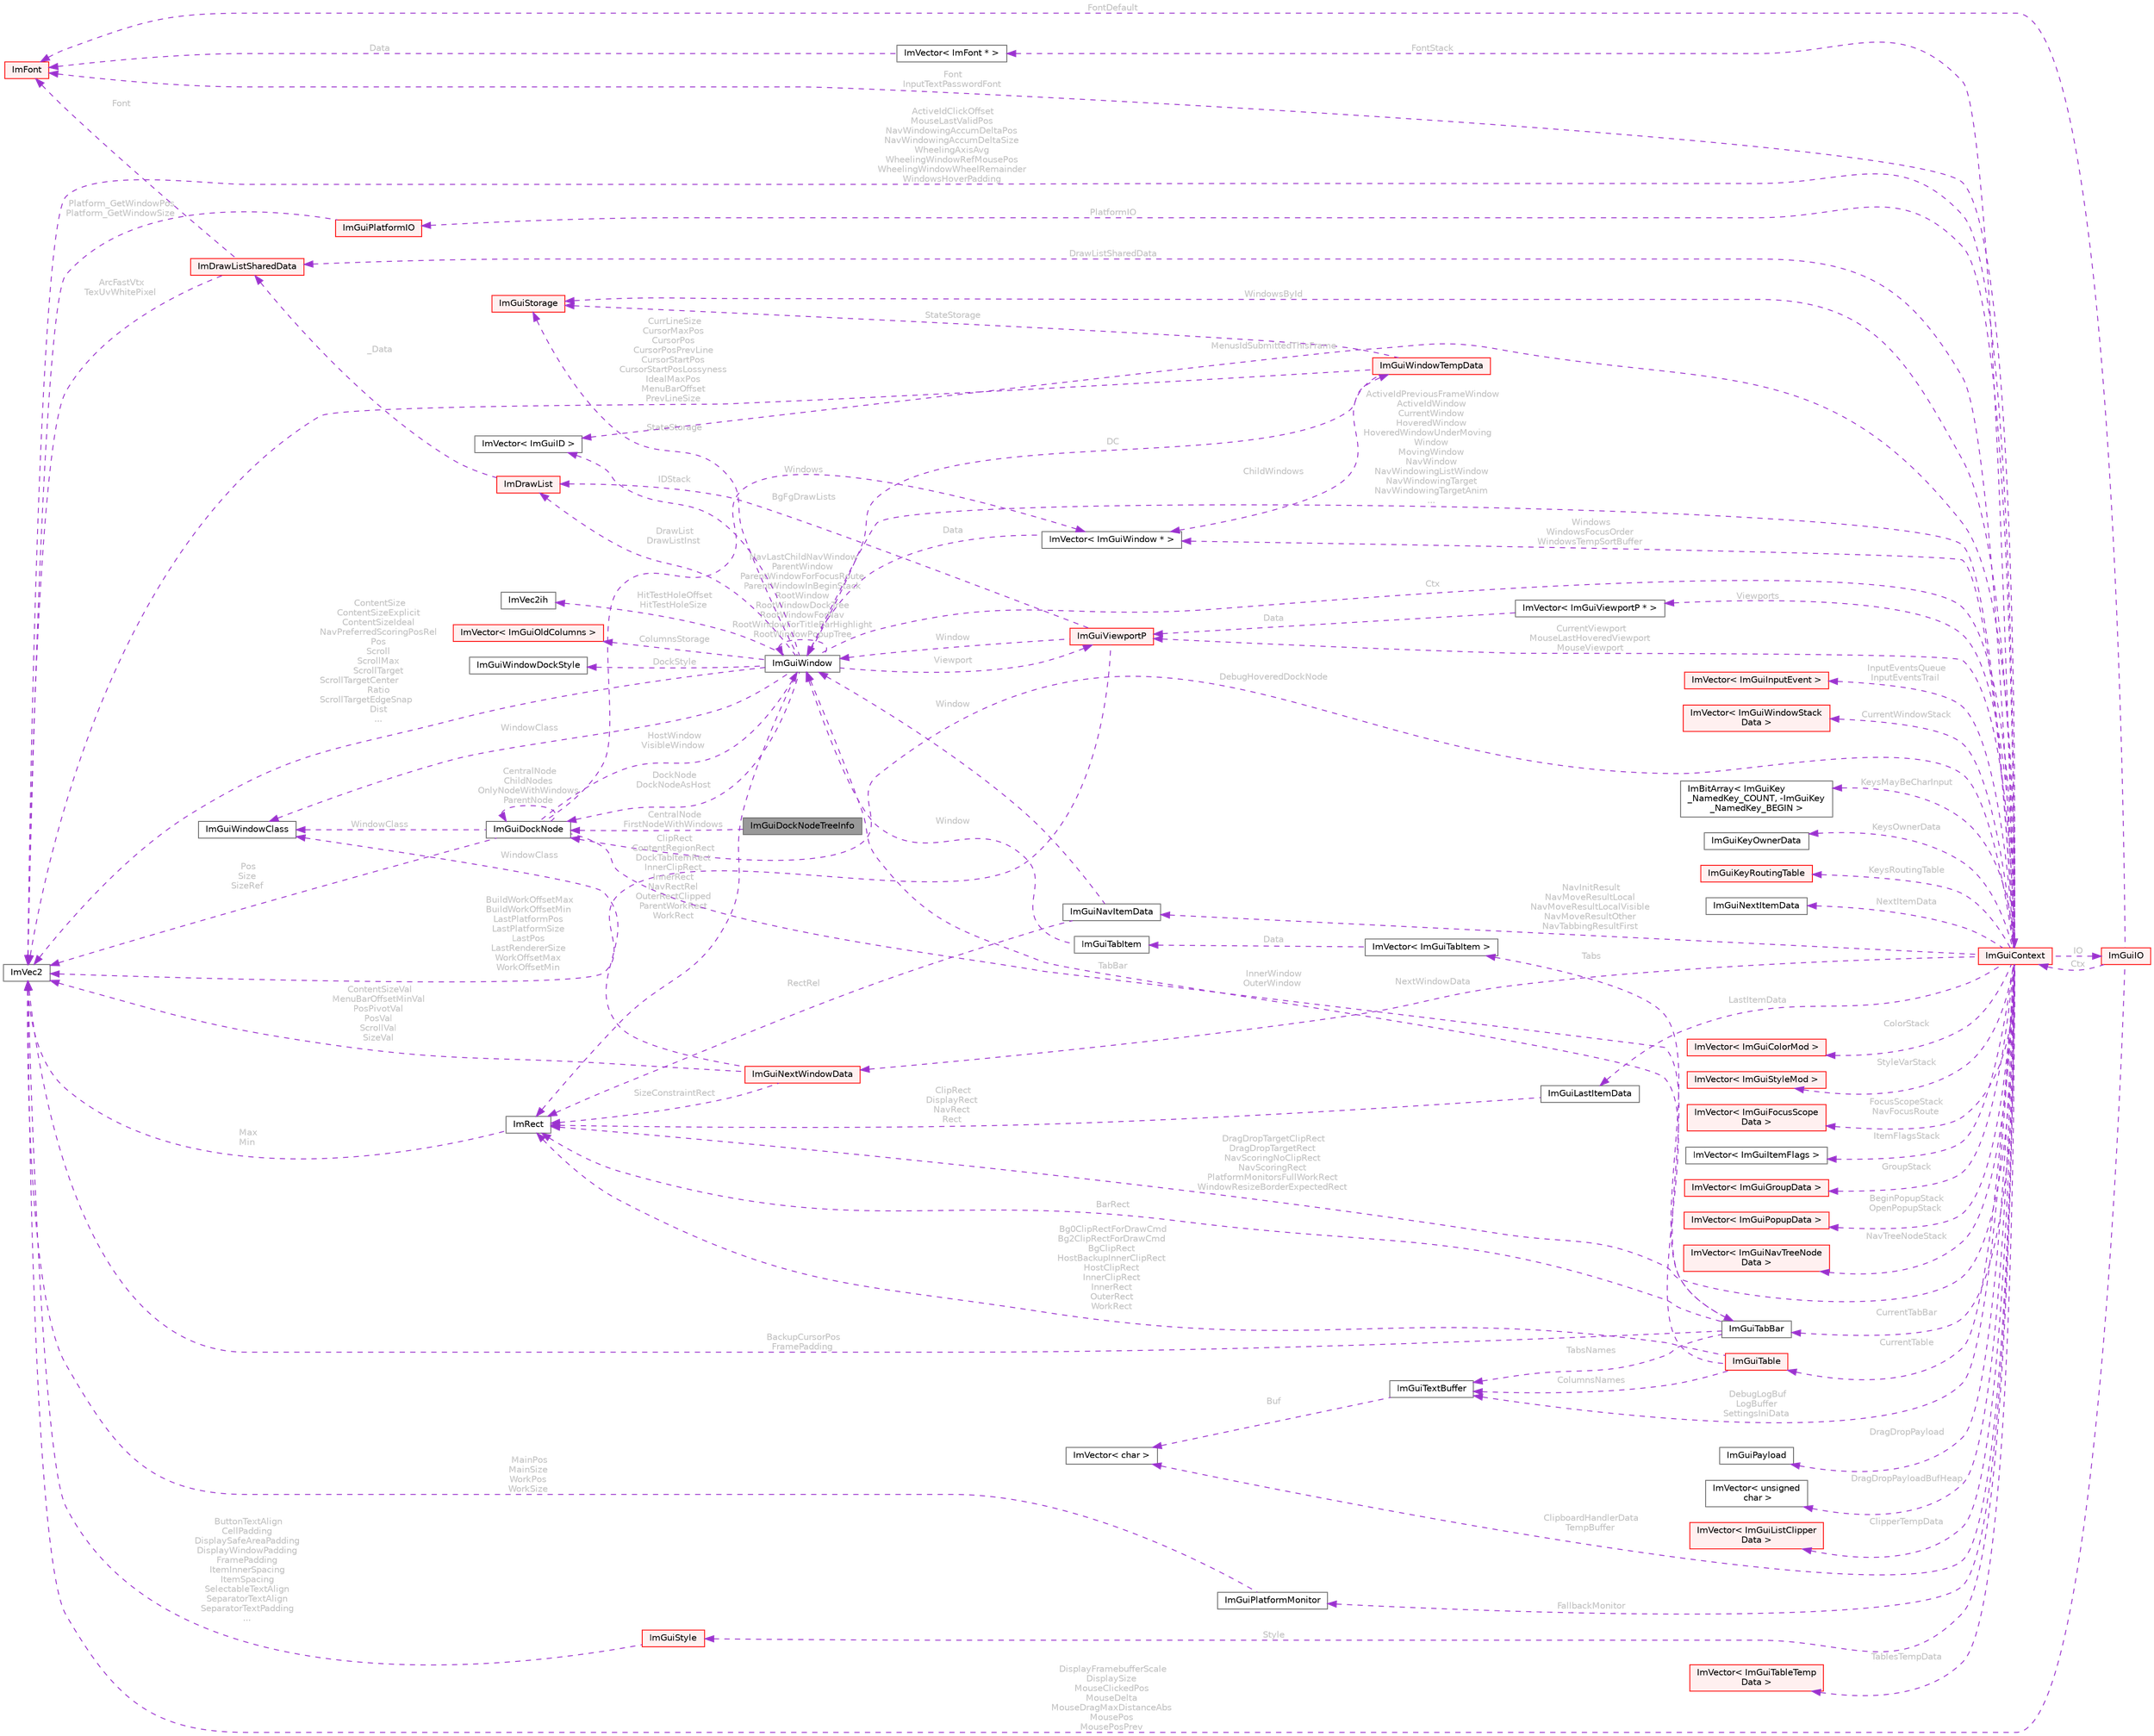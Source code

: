 digraph "ImGuiDockNodeTreeInfo"
{
 // LATEX_PDF_SIZE
  bgcolor="transparent";
  edge [fontname=Helvetica,fontsize=10,labelfontname=Helvetica,labelfontsize=10];
  node [fontname=Helvetica,fontsize=10,shape=box,height=0.2,width=0.4];
  rankdir="LR";
  Node1 [id="Node000001",label="ImGuiDockNodeTreeInfo",height=0.2,width=0.4,color="gray40", fillcolor="grey60", style="filled", fontcolor="black",tooltip=" "];
  Node2 -> Node1 [id="edge97_Node000001_Node000002",dir="back",color="darkorchid3",style="dashed",tooltip=" ",label=" CentralNode\nFirstNodeWithWindows",fontcolor="grey" ];
  Node2 [id="Node000002",label="ImGuiDockNode",height=0.2,width=0.4,color="gray40", fillcolor="white", style="filled",URL="$struct_im_gui_dock_node.html",tooltip=" "];
  Node2 -> Node2 [id="edge98_Node000002_Node000002",dir="back",color="darkorchid3",style="dashed",tooltip=" ",label=" CentralNode\nChildNodes\nOnlyNodeWithWindows\nParentNode",fontcolor="grey" ];
  Node3 -> Node2 [id="edge99_Node000002_Node000003",dir="back",color="darkorchid3",style="dashed",tooltip=" ",label=" Windows",fontcolor="grey" ];
  Node3 [id="Node000003",label="ImVector\< ImGuiWindow * \>",height=0.2,width=0.4,color="gray40", fillcolor="white", style="filled",URL="$struct_im_vector.html",tooltip=" "];
  Node4 -> Node3 [id="edge100_Node000003_Node000004",dir="back",color="darkorchid3",style="dashed",tooltip=" ",label=" Data",fontcolor="grey" ];
  Node4 [id="Node000004",label="ImGuiWindow",height=0.2,width=0.4,color="gray40", fillcolor="white", style="filled",URL="$struct_im_gui_window.html",tooltip=" "];
  Node5 -> Node4 [id="edge101_Node000004_Node000005",dir="back",color="darkorchid3",style="dashed",tooltip=" ",label=" Ctx",fontcolor="grey" ];
  Node5 [id="Node000005",label="ImGuiContext",height=0.2,width=0.4,color="red", fillcolor="#FFF0F0", style="filled",URL="$struct_im_gui_context.html",tooltip=" "];
  Node6 -> Node5 [id="edge102_Node000005_Node000006",dir="back",color="darkorchid3",style="dashed",tooltip=" ",label=" IO",fontcolor="grey" ];
  Node6 [id="Node000006",label="ImGuiIO",height=0.2,width=0.4,color="red", fillcolor="#FFF0F0", style="filled",URL="$struct_im_gui_i_o.html",tooltip=" "];
  Node7 -> Node6 [id="edge103_Node000006_Node000007",dir="back",color="darkorchid3",style="dashed",tooltip=" ",label=" DisplayFramebufferScale\nDisplaySize\nMouseClickedPos\nMouseDelta\nMouseDragMaxDistanceAbs\nMousePos\nMousePosPrev",fontcolor="grey" ];
  Node7 [id="Node000007",label="ImVec2",height=0.2,width=0.4,color="gray40", fillcolor="white", style="filled",URL="$struct_im_vec2.html",tooltip=" "];
  Node10 -> Node6 [id="edge104_Node000006_Node000010",dir="back",color="darkorchid3",style="dashed",tooltip=" ",label=" FontDefault",fontcolor="grey" ];
  Node10 [id="Node000010",label="ImFont",height=0.2,width=0.4,color="red", fillcolor="#FFF0F0", style="filled",URL="$struct_im_font.html",tooltip=" "];
  Node5 -> Node6 [id="edge105_Node000006_Node000005",dir="back",color="darkorchid3",style="dashed",tooltip=" ",label=" Ctx",fontcolor="grey" ];
  Node22 -> Node5 [id="edge106_Node000005_Node000022",dir="back",color="darkorchid3",style="dashed",tooltip=" ",label=" PlatformIO",fontcolor="grey" ];
  Node22 [id="Node000022",label="ImGuiPlatformIO",height=0.2,width=0.4,color="red", fillcolor="#FFF0F0", style="filled",URL="$struct_im_gui_platform_i_o.html",tooltip=" "];
  Node7 -> Node22 [id="edge107_Node000022_Node000007",dir="back",color="darkorchid3",style="dashed",tooltip=" ",label=" Platform_GetWindowPos\nPlatform_GetWindowSize",fontcolor="grey" ];
  Node43 -> Node5 [id="edge108_Node000005_Node000043",dir="back",color="darkorchid3",style="dashed",tooltip=" ",label=" Style",fontcolor="grey" ];
  Node43 [id="Node000043",label="ImGuiStyle",height=0.2,width=0.4,color="red", fillcolor="#FFF0F0", style="filled",URL="$struct_im_gui_style.html",tooltip=" "];
  Node7 -> Node43 [id="edge109_Node000043_Node000007",dir="back",color="darkorchid3",style="dashed",tooltip=" ",label=" ButtonTextAlign\nCellPadding\nDisplaySafeAreaPadding\nDisplayWindowPadding\nFramePadding\nItemInnerSpacing\nItemSpacing\nSelectableTextAlign\nSeparatorTextAlign\nSeparatorTextPadding\n...",fontcolor="grey" ];
  Node10 -> Node5 [id="edge110_Node000005_Node000010",dir="back",color="darkorchid3",style="dashed",tooltip=" ",label=" Font\nInputTextPasswordFont",fontcolor="grey" ];
  Node35 -> Node5 [id="edge111_Node000005_Node000035",dir="back",color="darkorchid3",style="dashed",tooltip=" ",label=" DrawListSharedData",fontcolor="grey" ];
  Node35 [id="Node000035",label="ImDrawListSharedData",height=0.2,width=0.4,color="red", fillcolor="#FFF0F0", style="filled",URL="$struct_im_draw_list_shared_data.html",tooltip=" "];
  Node7 -> Node35 [id="edge112_Node000035_Node000007",dir="back",color="darkorchid3",style="dashed",tooltip=" ",label=" ArcFastVtx\nTexUvWhitePixel",fontcolor="grey" ];
  Node10 -> Node35 [id="edge113_Node000035_Node000010",dir="back",color="darkorchid3",style="dashed",tooltip=" ",label=" Font",fontcolor="grey" ];
  Node44 -> Node5 [id="edge114_Node000005_Node000044",dir="back",color="darkorchid3",style="dashed",tooltip=" ",label=" InputEventsQueue\nInputEventsTrail",fontcolor="grey" ];
  Node44 [id="Node000044",label="ImVector\< ImGuiInputEvent \>",height=0.2,width=0.4,color="red", fillcolor="#FFF0F0", style="filled",URL="$struct_im_vector.html",tooltip=" "];
  Node3 -> Node5 [id="edge115_Node000005_Node000003",dir="back",color="darkorchid3",style="dashed",tooltip=" ",label=" Windows\nWindowsFocusOrder\nWindowsTempSortBuffer",fontcolor="grey" ];
  Node53 -> Node5 [id="edge116_Node000005_Node000053",dir="back",color="darkorchid3",style="dashed",tooltip=" ",label=" CurrentWindowStack",fontcolor="grey" ];
  Node53 [id="Node000053",label="ImVector\< ImGuiWindowStack\lData \>",height=0.2,width=0.4,color="red", fillcolor="#FFF0F0", style="filled",URL="$struct_im_vector.html",tooltip=" "];
  Node58 -> Node5 [id="edge117_Node000005_Node000058",dir="back",color="darkorchid3",style="dashed",tooltip=" ",label=" WindowsById",fontcolor="grey" ];
  Node58 [id="Node000058",label="ImGuiStorage",height=0.2,width=0.4,color="red", fillcolor="#FFF0F0", style="filled",URL="$struct_im_gui_storage.html",tooltip=" "];
  Node7 -> Node5 [id="edge118_Node000005_Node000007",dir="back",color="darkorchid3",style="dashed",tooltip=" ",label=" ActiveIdClickOffset\nMouseLastValidPos\nNavWindowingAccumDeltaPos\nNavWindowingAccumDeltaSize\nWheelingAxisAvg\nWheelingWindowRefMousePos\nWheelingWindowWheelRemainder\nWindowsHoverPadding",fontcolor="grey" ];
  Node4 -> Node5 [id="edge119_Node000005_Node000004",dir="back",color="darkorchid3",style="dashed",tooltip=" ",label=" ActiveIdPreviousFrameWindow\nActiveIdWindow\nCurrentWindow\nHoveredWindow\nHoveredWindowUnderMoving\lWindow\nMovingWindow\nNavWindow\nNavWindowingListWindow\nNavWindowingTarget\nNavWindowingTargetAnim\n...",fontcolor="grey" ];
  Node61 -> Node5 [id="edge120_Node000005_Node000061",dir="back",color="darkorchid3",style="dashed",tooltip=" ",label=" KeysMayBeCharInput",fontcolor="grey" ];
  Node61 [id="Node000061",label="ImBitArray\< ImGuiKey\l_NamedKey_COUNT, -ImGuiKey\l_NamedKey_BEGIN \>",height=0.2,width=0.4,color="gray40", fillcolor="white", style="filled",URL="$struct_im_bit_array.html",tooltip=" "];
  Node62 -> Node5 [id="edge121_Node000005_Node000062",dir="back",color="darkorchid3",style="dashed",tooltip=" ",label=" KeysOwnerData",fontcolor="grey" ];
  Node62 [id="Node000062",label="ImGuiKeyOwnerData",height=0.2,width=0.4,color="gray40", fillcolor="white", style="filled",URL="$struct_im_gui_key_owner_data.html",tooltip=" "];
  Node63 -> Node5 [id="edge122_Node000005_Node000063",dir="back",color="darkorchid3",style="dashed",tooltip=" ",label=" KeysRoutingTable",fontcolor="grey" ];
  Node63 [id="Node000063",label="ImGuiKeyRoutingTable",height=0.2,width=0.4,color="red", fillcolor="#FFF0F0", style="filled",URL="$struct_im_gui_key_routing_table.html",tooltip=" "];
  Node66 -> Node5 [id="edge123_Node000005_Node000066",dir="back",color="darkorchid3",style="dashed",tooltip=" ",label=" NextItemData",fontcolor="grey" ];
  Node66 [id="Node000066",label="ImGuiNextItemData",height=0.2,width=0.4,color="gray40", fillcolor="white", style="filled",URL="$struct_im_gui_next_item_data.html",tooltip=" "];
  Node55 -> Node5 [id="edge124_Node000005_Node000055",dir="back",color="darkorchid3",style="dashed",tooltip=" ",label=" LastItemData",fontcolor="grey" ];
  Node55 [id="Node000055",label="ImGuiLastItemData",height=0.2,width=0.4,color="gray40", fillcolor="white", style="filled",URL="$struct_im_gui_last_item_data.html",tooltip=" "];
  Node56 -> Node55 [id="edge125_Node000055_Node000056",dir="back",color="darkorchid3",style="dashed",tooltip=" ",label=" ClipRect\nDisplayRect\nNavRect\nRect",fontcolor="grey" ];
  Node56 [id="Node000056",label="ImRect",height=0.2,width=0.4,color="gray40", fillcolor="white", style="filled",URL="$struct_im_rect.html",tooltip=" "];
  Node7 -> Node56 [id="edge126_Node000056_Node000007",dir="back",color="darkorchid3",style="dashed",tooltip=" ",label=" Max\nMin",fontcolor="grey" ];
  Node67 -> Node5 [id="edge127_Node000005_Node000067",dir="back",color="darkorchid3",style="dashed",tooltip=" ",label=" NextWindowData",fontcolor="grey" ];
  Node67 [id="Node000067",label="ImGuiNextWindowData",height=0.2,width=0.4,color="red", fillcolor="#FFF0F0", style="filled",URL="$struct_im_gui_next_window_data.html",tooltip=" "];
  Node7 -> Node67 [id="edge128_Node000067_Node000007",dir="back",color="darkorchid3",style="dashed",tooltip=" ",label=" ContentSizeVal\nMenuBarOffsetMinVal\nPosPivotVal\nPosVal\nScrollVal\nSizeVal",fontcolor="grey" ];
  Node56 -> Node67 [id="edge129_Node000067_Node000056",dir="back",color="darkorchid3",style="dashed",tooltip=" ",label=" SizeConstraintRect",fontcolor="grey" ];
  Node69 -> Node67 [id="edge130_Node000067_Node000069",dir="back",color="darkorchid3",style="dashed",tooltip=" ",label=" WindowClass",fontcolor="grey" ];
  Node69 [id="Node000069",label="ImGuiWindowClass",height=0.2,width=0.4,color="gray40", fillcolor="white", style="filled",URL="$struct_im_gui_window_class.html",tooltip=" "];
  Node70 -> Node5 [id="edge131_Node000005_Node000070",dir="back",color="darkorchid3",style="dashed",tooltip=" ",label=" ColorStack",fontcolor="grey" ];
  Node70 [id="Node000070",label="ImVector\< ImGuiColorMod \>",height=0.2,width=0.4,color="red", fillcolor="#FFF0F0", style="filled",URL="$struct_im_vector.html",tooltip=" "];
  Node72 -> Node5 [id="edge132_Node000005_Node000072",dir="back",color="darkorchid3",style="dashed",tooltip=" ",label=" StyleVarStack",fontcolor="grey" ];
  Node72 [id="Node000072",label="ImVector\< ImGuiStyleMod \>",height=0.2,width=0.4,color="red", fillcolor="#FFF0F0", style="filled",URL="$struct_im_vector.html",tooltip=" "];
  Node9 -> Node5 [id="edge133_Node000005_Node000009",dir="back",color="darkorchid3",style="dashed",tooltip=" ",label=" FontStack",fontcolor="grey" ];
  Node9 [id="Node000009",label="ImVector\< ImFont * \>",height=0.2,width=0.4,color="gray40", fillcolor="white", style="filled",URL="$struct_im_vector.html",tooltip=" "];
  Node10 -> Node9 [id="edge134_Node000009_Node000010",dir="back",color="darkorchid3",style="dashed",tooltip=" ",label=" Data",fontcolor="grey" ];
  Node74 -> Node5 [id="edge135_Node000005_Node000074",dir="back",color="darkorchid3",style="dashed",tooltip=" ",label=" FocusScopeStack\nNavFocusRoute",fontcolor="grey" ];
  Node74 [id="Node000074",label="ImVector\< ImGuiFocusScope\lData \>",height=0.2,width=0.4,color="red", fillcolor="#FFF0F0", style="filled",URL="$struct_im_vector.html",tooltip=" "];
  Node76 -> Node5 [id="edge136_Node000005_Node000076",dir="back",color="darkorchid3",style="dashed",tooltip=" ",label=" ItemFlagsStack",fontcolor="grey" ];
  Node76 [id="Node000076",label="ImVector\< ImGuiItemFlags \>",height=0.2,width=0.4,color="gray40", fillcolor="white", style="filled",URL="$struct_im_vector.html",tooltip=" "];
  Node77 -> Node5 [id="edge137_Node000005_Node000077",dir="back",color="darkorchid3",style="dashed",tooltip=" ",label=" GroupStack",fontcolor="grey" ];
  Node77 [id="Node000077",label="ImVector\< ImGuiGroupData \>",height=0.2,width=0.4,color="red", fillcolor="#FFF0F0", style="filled",URL="$struct_im_vector.html",tooltip=" "];
  Node80 -> Node5 [id="edge138_Node000005_Node000080",dir="back",color="darkorchid3",style="dashed",tooltip=" ",label=" BeginPopupStack\nOpenPopupStack",fontcolor="grey" ];
  Node80 [id="Node000080",label="ImVector\< ImGuiPopupData \>",height=0.2,width=0.4,color="red", fillcolor="#FFF0F0", style="filled",URL="$struct_im_vector.html",tooltip=" "];
  Node82 -> Node5 [id="edge139_Node000005_Node000082",dir="back",color="darkorchid3",style="dashed",tooltip=" ",label=" NavTreeNodeStack",fontcolor="grey" ];
  Node82 [id="Node000082",label="ImVector\< ImGuiNavTreeNode\lData \>",height=0.2,width=0.4,color="red", fillcolor="#FFF0F0", style="filled",URL="$struct_im_vector.html",tooltip=" "];
  Node84 -> Node5 [id="edge140_Node000005_Node000084",dir="back",color="darkorchid3",style="dashed",tooltip=" ",label=" Viewports",fontcolor="grey" ];
  Node84 [id="Node000084",label="ImVector\< ImGuiViewportP * \>",height=0.2,width=0.4,color="gray40", fillcolor="white", style="filled",URL="$struct_im_vector.html",tooltip=" "];
  Node85 -> Node84 [id="edge141_Node000084_Node000085",dir="back",color="darkorchid3",style="dashed",tooltip=" ",label=" Data",fontcolor="grey" ];
  Node85 [id="Node000085",label="ImGuiViewportP",height=0.2,width=0.4,color="red", fillcolor="#FFF0F0", style="filled",URL="$struct_im_gui_viewport_p.html",tooltip=" "];
  Node4 -> Node85 [id="edge142_Node000085_Node000004",dir="back",color="darkorchid3",style="dashed",tooltip=" ",label=" Window",fontcolor="grey" ];
  Node7 -> Node85 [id="edge143_Node000085_Node000007",dir="back",color="darkorchid3",style="dashed",tooltip=" ",label=" BuildWorkOffsetMax\nBuildWorkOffsetMin\nLastPlatformPos\nLastPlatformSize\nLastPos\nLastRendererSize\nWorkOffsetMax\nWorkOffsetMin",fontcolor="grey" ];
  Node29 -> Node85 [id="edge144_Node000085_Node000029",dir="back",color="darkorchid3",style="dashed",tooltip=" ",label=" BgFgDrawLists",fontcolor="grey" ];
  Node29 [id="Node000029",label="ImDrawList",height=0.2,width=0.4,color="red", fillcolor="#FFF0F0", style="filled",URL="$struct_im_draw_list.html",tooltip=" "];
  Node35 -> Node29 [id="edge145_Node000029_Node000035",dir="back",color="darkorchid3",style="dashed",tooltip=" ",label=" _Data",fontcolor="grey" ];
  Node85 -> Node5 [id="edge146_Node000005_Node000085",dir="back",color="darkorchid3",style="dashed",tooltip=" ",label=" CurrentViewport\nMouseLastHoveredViewport\nMouseViewport",fontcolor="grey" ];
  Node24 -> Node5 [id="edge147_Node000005_Node000024",dir="back",color="darkorchid3",style="dashed",tooltip=" ",label=" FallbackMonitor",fontcolor="grey" ];
  Node24 [id="Node000024",label="ImGuiPlatformMonitor",height=0.2,width=0.4,color="gray40", fillcolor="white", style="filled",URL="$struct_im_gui_platform_monitor.html",tooltip=" "];
  Node7 -> Node24 [id="edge148_Node000024_Node000007",dir="back",color="darkorchid3",style="dashed",tooltip=" ",label=" MainPos\nMainSize\nWorkPos\nWorkSize",fontcolor="grey" ];
  Node56 -> Node5 [id="edge149_Node000005_Node000056",dir="back",color="darkorchid3",style="dashed",tooltip=" ",label=" DragDropTargetClipRect\nDragDropTargetRect\nNavScoringNoClipRect\nNavScoringRect\nPlatformMonitorsFullWorkRect\nWindowResizeBorderExpectedRect",fontcolor="grey" ];
  Node87 -> Node5 [id="edge150_Node000005_Node000087",dir="back",color="darkorchid3",style="dashed",tooltip=" ",label=" NavInitResult\nNavMoveResultLocal\nNavMoveResultLocalVisible\nNavMoveResultOther\nNavTabbingResultFirst",fontcolor="grey" ];
  Node87 [id="Node000087",label="ImGuiNavItemData",height=0.2,width=0.4,color="gray40", fillcolor="white", style="filled",URL="$struct_im_gui_nav_item_data.html",tooltip=" "];
  Node4 -> Node87 [id="edge151_Node000087_Node000004",dir="back",color="darkorchid3",style="dashed",tooltip=" ",label=" Window",fontcolor="grey" ];
  Node56 -> Node87 [id="edge152_Node000087_Node000056",dir="back",color="darkorchid3",style="dashed",tooltip=" ",label=" RectRel",fontcolor="grey" ];
  Node88 -> Node5 [id="edge153_Node000005_Node000088",dir="back",color="darkorchid3",style="dashed",tooltip=" ",label=" DragDropPayload",fontcolor="grey" ];
  Node88 [id="Node000088",label="ImGuiPayload",height=0.2,width=0.4,color="gray40", fillcolor="white", style="filled",URL="$struct_im_gui_payload.html",tooltip=" "];
  Node89 -> Node5 [id="edge154_Node000005_Node000089",dir="back",color="darkorchid3",style="dashed",tooltip=" ",label=" DragDropPayloadBufHeap",fontcolor="grey" ];
  Node89 [id="Node000089",label="ImVector\< unsigned\l char \>",height=0.2,width=0.4,color="gray40", fillcolor="white", style="filled",URL="$struct_im_vector.html",tooltip=" "];
  Node90 -> Node5 [id="edge155_Node000005_Node000090",dir="back",color="darkorchid3",style="dashed",tooltip=" ",label=" ClipperTempData",fontcolor="grey" ];
  Node90 [id="Node000090",label="ImVector\< ImGuiListClipper\lData \>",height=0.2,width=0.4,color="red", fillcolor="#FFF0F0", style="filled",URL="$struct_im_vector.html",tooltip=" "];
  Node95 -> Node5 [id="edge156_Node000005_Node000095",dir="back",color="darkorchid3",style="dashed",tooltip=" ",label=" CurrentTable",fontcolor="grey" ];
  Node95 [id="Node000095",label="ImGuiTable",height=0.2,width=0.4,color="red", fillcolor="#FFF0F0", style="filled",URL="$struct_im_gui_table.html",tooltip=" "];
  Node56 -> Node95 [id="edge157_Node000095_Node000056",dir="back",color="darkorchid3",style="dashed",tooltip=" ",label=" Bg0ClipRectForDrawCmd\nBg2ClipRectForDrawCmd\nBgClipRect\nHostBackupInnerClipRect\nHostClipRect\nInnerClipRect\nInnerRect\nOuterRect\nWorkRect",fontcolor="grey" ];
  Node4 -> Node95 [id="edge158_Node000095_Node000004",dir="back",color="darkorchid3",style="dashed",tooltip=" ",label=" InnerWindow\nOuterWindow",fontcolor="grey" ];
  Node102 -> Node95 [id="edge159_Node000095_Node000102",dir="back",color="darkorchid3",style="dashed",tooltip=" ",label=" ColumnsNames",fontcolor="grey" ];
  Node102 [id="Node000102",label="ImGuiTextBuffer",height=0.2,width=0.4,color="gray40", fillcolor="white", style="filled",URL="$struct_im_gui_text_buffer.html",tooltip=" "];
  Node103 -> Node102 [id="edge160_Node000102_Node000103",dir="back",color="darkorchid3",style="dashed",tooltip=" ",label=" Buf",fontcolor="grey" ];
  Node103 [id="Node000103",label="ImVector\< char \>",height=0.2,width=0.4,color="gray40", fillcolor="white", style="filled",URL="$struct_im_vector.html",tooltip=" "];
  Node109 -> Node5 [id="edge161_Node000005_Node000109",dir="back",color="darkorchid3",style="dashed",tooltip=" ",label=" TablesTempData",fontcolor="grey" ];
  Node109 [id="Node000109",label="ImVector\< ImGuiTableTemp\lData \>",height=0.2,width=0.4,color="red", fillcolor="#FFF0F0", style="filled",URL="$struct_im_vector.html",tooltip=" "];
  Node112 -> Node5 [id="edge162_Node000005_Node000112",dir="back",color="darkorchid3",style="dashed",tooltip=" ",label=" CurrentTabBar",fontcolor="grey" ];
  Node112 [id="Node000112",label="ImGuiTabBar",height=0.2,width=0.4,color="gray40", fillcolor="white", style="filled",URL="$struct_im_gui_tab_bar.html",tooltip=" "];
  Node113 -> Node112 [id="edge163_Node000112_Node000113",dir="back",color="darkorchid3",style="dashed",tooltip=" ",label=" Tabs",fontcolor="grey" ];
  Node113 [id="Node000113",label="ImVector\< ImGuiTabItem \>",height=0.2,width=0.4,color="gray40", fillcolor="white", style="filled",URL="$struct_im_vector.html",tooltip=" "];
  Node114 -> Node113 [id="edge164_Node000113_Node000114",dir="back",color="darkorchid3",style="dashed",tooltip=" ",label=" Data",fontcolor="grey" ];
  Node114 [id="Node000114",label="ImGuiTabItem",height=0.2,width=0.4,color="gray40", fillcolor="white", style="filled",URL="$struct_im_gui_tab_item.html",tooltip=" "];
  Node4 -> Node114 [id="edge165_Node000114_Node000004",dir="back",color="darkorchid3",style="dashed",tooltip=" ",label=" Window",fontcolor="grey" ];
  Node56 -> Node112 [id="edge166_Node000112_Node000056",dir="back",color="darkorchid3",style="dashed",tooltip=" ",label=" BarRect",fontcolor="grey" ];
  Node7 -> Node112 [id="edge167_Node000112_Node000007",dir="back",color="darkorchid3",style="dashed",tooltip=" ",label=" BackupCursorPos\nFramePadding",fontcolor="grey" ];
  Node102 -> Node112 [id="edge168_Node000112_Node000102",dir="back",color="darkorchid3",style="dashed",tooltip=" ",label=" TabsNames",fontcolor="grey" ];
  Node103 -> Node5 [id="edge169_Node000005_Node000103",dir="back",color="darkorchid3",style="dashed",tooltip=" ",label=" ClipboardHandlerData\nTempBuffer",fontcolor="grey" ];
  Node124 -> Node5 [id="edge170_Node000005_Node000124",dir="back",color="darkorchid3",style="dashed",tooltip=" ",label=" MenusIdSubmittedThisFrame",fontcolor="grey" ];
  Node124 [id="Node000124",label="ImVector\< ImGuiID \>",height=0.2,width=0.4,color="gray40", fillcolor="white", style="filled",URL="$struct_im_vector.html",tooltip=" "];
  Node102 -> Node5 [id="edge171_Node000005_Node000102",dir="back",color="darkorchid3",style="dashed",tooltip=" ",label=" DebugLogBuf\nLogBuffer\nSettingsIniData",fontcolor="grey" ];
  Node2 -> Node5 [id="edge172_Node000005_Node000002",dir="back",color="darkorchid3",style="dashed",tooltip=" ",label=" DebugHoveredDockNode",fontcolor="grey" ];
  Node69 -> Node4 [id="edge173_Node000004_Node000069",dir="back",color="darkorchid3",style="dashed",tooltip=" ",label=" WindowClass",fontcolor="grey" ];
  Node85 -> Node4 [id="edge174_Node000004_Node000085",dir="back",color="darkorchid3",style="dashed",tooltip=" ",label=" Viewport",fontcolor="grey" ];
  Node7 -> Node4 [id="edge175_Node000004_Node000007",dir="back",color="darkorchid3",style="dashed",tooltip=" ",label=" ContentSize\nContentSizeExplicit\nContentSizeIdeal\nNavPreferredScoringPosRel\nPos\nScroll\nScrollMax\nScrollTarget\nScrollTargetCenter\lRatio\nScrollTargetEdgeSnap\lDist\n...",fontcolor="grey" ];
  Node124 -> Node4 [id="edge176_Node000004_Node000124",dir="back",color="darkorchid3",style="dashed",tooltip=" ",label=" IDStack",fontcolor="grey" ];
  Node148 -> Node4 [id="edge177_Node000004_Node000148",dir="back",color="darkorchid3",style="dashed",tooltip=" ",label=" DC",fontcolor="grey" ];
  Node148 [id="Node000148",label="ImGuiWindowTempData",height=0.2,width=0.4,color="red", fillcolor="#FFF0F0", style="filled",URL="$struct_im_gui_window_temp_data.html",tooltip=" "];
  Node7 -> Node148 [id="edge178_Node000148_Node000007",dir="back",color="darkorchid3",style="dashed",tooltip=" ",label=" CurrLineSize\nCursorMaxPos\nCursorPos\nCursorPosPrevLine\nCursorStartPos\nCursorStartPosLossyness\nIdealMaxPos\nMenuBarOffset\nPrevLineSize",fontcolor="grey" ];
  Node3 -> Node148 [id="edge179_Node000148_Node000003",dir="back",color="darkorchid3",style="dashed",tooltip=" ",label=" ChildWindows",fontcolor="grey" ];
  Node58 -> Node148 [id="edge180_Node000148_Node000058",dir="back",color="darkorchid3",style="dashed",tooltip=" ",label=" StateStorage",fontcolor="grey" ];
  Node56 -> Node4 [id="edge181_Node000004_Node000056",dir="back",color="darkorchid3",style="dashed",tooltip=" ",label=" ClipRect\nContentRegionRect\nDockTabItemRect\nInnerClipRect\nInnerRect\nNavRectRel\nOuterRectClipped\nParentWorkRect\nWorkRect",fontcolor="grey" ];
  Node133 -> Node4 [id="edge182_Node000004_Node000133",dir="back",color="darkorchid3",style="dashed",tooltip=" ",label=" HitTestHoleOffset\nHitTestHoleSize",fontcolor="grey" ];
  Node133 [id="Node000133",label="ImVec2ih",height=0.2,width=0.4,color="gray40", fillcolor="white", style="filled",URL="$struct_im_vec2ih.html",tooltip=" "];
  Node58 -> Node4 [id="edge183_Node000004_Node000058",dir="back",color="darkorchid3",style="dashed",tooltip=" ",label=" StateStorage",fontcolor="grey" ];
  Node153 -> Node4 [id="edge184_Node000004_Node000153",dir="back",color="darkorchid3",style="dashed",tooltip=" ",label=" ColumnsStorage",fontcolor="grey" ];
  Node153 [id="Node000153",label="ImVector\< ImGuiOldColumns \>",height=0.2,width=0.4,color="red", fillcolor="#FFF0F0", style="filled",URL="$struct_im_vector.html",tooltip=" "];
  Node29 -> Node4 [id="edge185_Node000004_Node000029",dir="back",color="darkorchid3",style="dashed",tooltip=" ",label=" DrawList\nDrawListInst",fontcolor="grey" ];
  Node4 -> Node4 [id="edge186_Node000004_Node000004",dir="back",color="darkorchid3",style="dashed",tooltip=" ",label=" NavLastChildNavWindow\nParentWindow\nParentWindowForFocusRoute\nParentWindowInBeginStack\nRootWindow\nRootWindowDockTree\nRootWindowForNav\nRootWindowForTitleBarHighlight\nRootWindowPopupTree",fontcolor="grey" ];
  Node154 -> Node4 [id="edge187_Node000004_Node000154",dir="back",color="darkorchid3",style="dashed",tooltip=" ",label=" DockStyle",fontcolor="grey" ];
  Node154 [id="Node000154",label="ImGuiWindowDockStyle",height=0.2,width=0.4,color="gray40", fillcolor="white", style="filled",URL="$struct_im_gui_window_dock_style.html",tooltip=" "];
  Node2 -> Node4 [id="edge188_Node000004_Node000002",dir="back",color="darkorchid3",style="dashed",tooltip=" ",label=" DockNode\nDockNodeAsHost",fontcolor="grey" ];
  Node112 -> Node2 [id="edge189_Node000002_Node000112",dir="back",color="darkorchid3",style="dashed",tooltip=" ",label=" TabBar",fontcolor="grey" ];
  Node7 -> Node2 [id="edge190_Node000002_Node000007",dir="back",color="darkorchid3",style="dashed",tooltip=" ",label=" Pos\nSize\nSizeRef",fontcolor="grey" ];
  Node69 -> Node2 [id="edge191_Node000002_Node000069",dir="back",color="darkorchid3",style="dashed",tooltip=" ",label=" WindowClass",fontcolor="grey" ];
  Node4 -> Node2 [id="edge192_Node000002_Node000004",dir="back",color="darkorchid3",style="dashed",tooltip=" ",label=" HostWindow\nVisibleWindow",fontcolor="grey" ];
}
